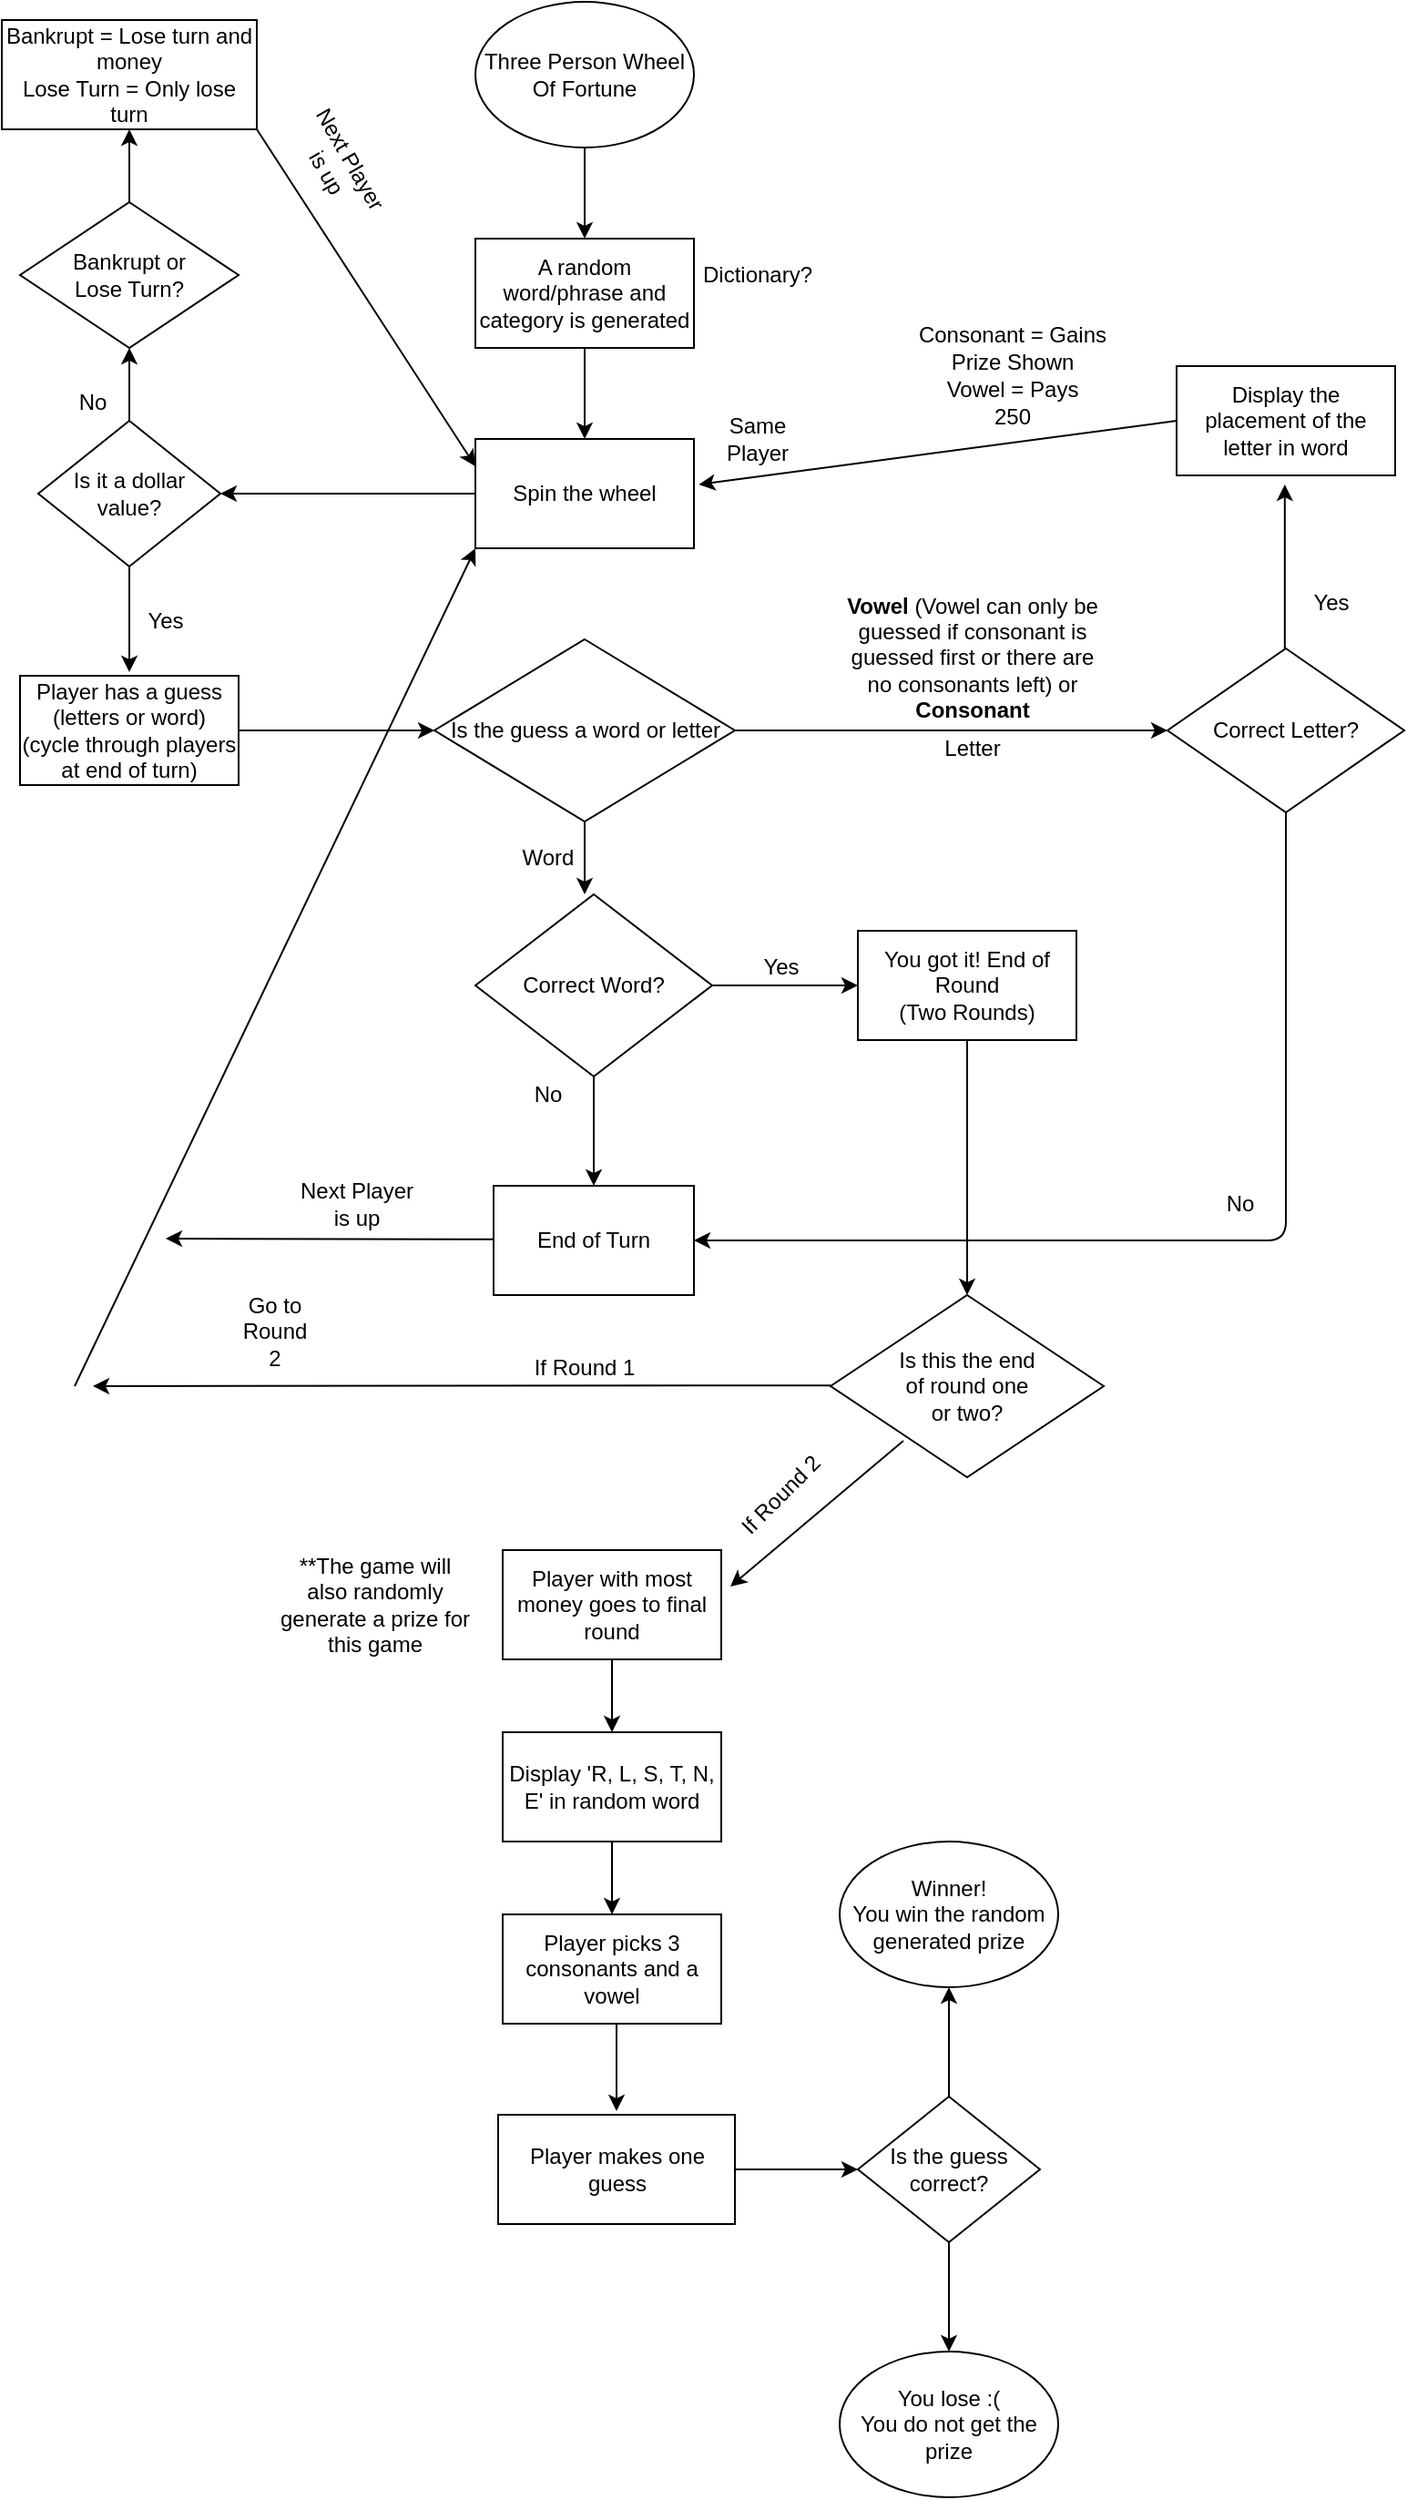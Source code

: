 <mxfile version="15.1.4" type="github"><diagram id="f3pvUXCXmuptBDB6_YlL" name="Page-1"><mxGraphModel dx="1502" dy="634" grid="1" gridSize="10" guides="1" tooltips="1" connect="1" arrows="1" fold="1" page="1" pageScale="1" pageWidth="850" pageHeight="1100" math="0" shadow="0"><root><mxCell id="0"/><mxCell id="1" parent="0"/><mxCell id="0-AUcNQ3lzbobndekVJS-1" value="Three Person Wheel Of Fortune" style="ellipse;whiteSpace=wrap;html=1;" vertex="1" parent="1"><mxGeometry x="330" y="30" width="120" height="80" as="geometry"/></mxCell><mxCell id="0-AUcNQ3lzbobndekVJS-2" value="A random word/phrase and category is generated" style="rounded=0;whiteSpace=wrap;html=1;" vertex="1" parent="1"><mxGeometry x="330" y="160" width="120" height="60" as="geometry"/></mxCell><mxCell id="0-AUcNQ3lzbobndekVJS-3" value="" style="endArrow=classic;html=1;exitX=0.5;exitY=1;exitDx=0;exitDy=0;" edge="1" parent="1" source="0-AUcNQ3lzbobndekVJS-1"><mxGeometry width="50" height="50" relative="1" as="geometry"><mxPoint x="350" y="340" as="sourcePoint"/><mxPoint x="390" y="160" as="targetPoint"/></mxGeometry></mxCell><mxCell id="0-AUcNQ3lzbobndekVJS-4" value="Player has a guess (letters or word)&lt;br&gt;(cycle through players at end of turn)" style="rounded=0;whiteSpace=wrap;html=1;" vertex="1" parent="1"><mxGeometry x="80" y="400" width="120" height="60" as="geometry"/></mxCell><mxCell id="0-AUcNQ3lzbobndekVJS-7" value="Is the guess a word or letter" style="rhombus;whiteSpace=wrap;html=1;" vertex="1" parent="1"><mxGeometry x="307.5" y="380" width="165" height="100" as="geometry"/></mxCell><mxCell id="0-AUcNQ3lzbobndekVJS-12" value="" style="endArrow=classic;html=1;exitX=0.5;exitY=1;exitDx=0;exitDy=0;" edge="1" parent="1" source="0-AUcNQ3lzbobndekVJS-7"><mxGeometry width="50" height="50" relative="1" as="geometry"><mxPoint x="390" y="550" as="sourcePoint"/><mxPoint x="390" y="520" as="targetPoint"/></mxGeometry></mxCell><mxCell id="0-AUcNQ3lzbobndekVJS-16" value="Correct Word?" style="rhombus;whiteSpace=wrap;html=1;" vertex="1" parent="1"><mxGeometry x="330" y="520" width="130" height="100" as="geometry"/></mxCell><mxCell id="0-AUcNQ3lzbobndekVJS-17" value="Yes" style="text;html=1;strokeColor=none;fillColor=none;align=center;verticalAlign=middle;whiteSpace=wrap;rounded=0;" vertex="1" parent="1"><mxGeometry x="472.5" y="550" width="50" height="20" as="geometry"/></mxCell><mxCell id="0-AUcNQ3lzbobndekVJS-19" value="" style="endArrow=classic;html=1;exitX=0.5;exitY=1;exitDx=0;exitDy=0;entryX=0.5;entryY=0;entryDx=0;entryDy=0;entryPerimeter=0;" edge="1" parent="1" source="0-AUcNQ3lzbobndekVJS-16" target="0-AUcNQ3lzbobndekVJS-87"><mxGeometry width="50" height="50" relative="1" as="geometry"><mxPoint x="395" y="690" as="sourcePoint"/><mxPoint x="395" y="660" as="targetPoint"/></mxGeometry></mxCell><mxCell id="0-AUcNQ3lzbobndekVJS-21" value="" style="endArrow=classic;html=1;entryX=0;entryY=0.5;entryDx=0;entryDy=0;" edge="1" parent="1" target="0-AUcNQ3lzbobndekVJS-36"><mxGeometry width="50" height="50" relative="1" as="geometry"><mxPoint x="472.5" y="430" as="sourcePoint"/><mxPoint x="710" y="430" as="targetPoint"/></mxGeometry></mxCell><mxCell id="0-AUcNQ3lzbobndekVJS-22" value="Word" style="text;html=1;strokeColor=none;fillColor=none;align=center;verticalAlign=middle;whiteSpace=wrap;rounded=0;" vertex="1" parent="1"><mxGeometry x="350" y="490" width="40" height="20" as="geometry"/></mxCell><mxCell id="0-AUcNQ3lzbobndekVJS-23" value="" style="endArrow=classic;html=1;entryX=0;entryY=0.5;entryDx=0;entryDy=0;" edge="1" parent="1"><mxGeometry width="50" height="50" relative="1" as="geometry"><mxPoint x="460" y="570" as="sourcePoint"/><mxPoint x="540.0" y="570" as="targetPoint"/></mxGeometry></mxCell><mxCell id="0-AUcNQ3lzbobndekVJS-24" value="No" style="text;html=1;strokeColor=none;fillColor=none;align=center;verticalAlign=middle;whiteSpace=wrap;rounded=0;" vertex="1" parent="1"><mxGeometry x="350" y="620" width="40" height="20" as="geometry"/></mxCell><mxCell id="0-AUcNQ3lzbobndekVJS-26" value="" style="endArrow=classic;html=1;" edge="1" parent="1"><mxGeometry width="50" height="50" relative="1" as="geometry"><mxPoint x="340" y="709.41" as="sourcePoint"/><mxPoint x="160" y="709" as="targetPoint"/></mxGeometry></mxCell><mxCell id="0-AUcNQ3lzbobndekVJS-32" value="Letter" style="text;html=1;strokeColor=none;fillColor=none;align=center;verticalAlign=middle;whiteSpace=wrap;rounded=0;" vertex="1" parent="1"><mxGeometry x="582.5" y="430" width="40" height="20" as="geometry"/></mxCell><mxCell id="0-AUcNQ3lzbobndekVJS-36" value="Correct Letter?" style="rhombus;whiteSpace=wrap;html=1;" vertex="1" parent="1"><mxGeometry x="710" y="385" width="130" height="90" as="geometry"/></mxCell><mxCell id="0-AUcNQ3lzbobndekVJS-39" value="Yes" style="text;html=1;strokeColor=none;fillColor=none;align=center;verticalAlign=middle;whiteSpace=wrap;rounded=0;" vertex="1" parent="1"><mxGeometry x="780" y="350" width="40" height="20" as="geometry"/></mxCell><mxCell id="0-AUcNQ3lzbobndekVJS-40" value="" style="endArrow=classic;html=1;entryX=1;entryY=0.5;entryDx=0;entryDy=0;exitX=0.5;exitY=1;exitDx=0;exitDy=0;" edge="1" parent="1" source="0-AUcNQ3lzbobndekVJS-36"><mxGeometry width="50" height="50" relative="1" as="geometry"><mxPoint x="480" y="660" as="sourcePoint"/><mxPoint x="450" y="710" as="targetPoint"/><Array as="points"><mxPoint x="775" y="710"/></Array></mxGeometry></mxCell><mxCell id="0-AUcNQ3lzbobndekVJS-41" value="No" style="text;html=1;strokeColor=none;fillColor=none;align=center;verticalAlign=middle;whiteSpace=wrap;rounded=0;" vertex="1" parent="1"><mxGeometry x="730" y="680" width="40" height="20" as="geometry"/></mxCell><mxCell id="0-AUcNQ3lzbobndekVJS-44" value="" style="endArrow=classic;html=1;" edge="1" parent="1"><mxGeometry width="50" height="50" relative="1" as="geometry"><mxPoint x="774.41" y="385" as="sourcePoint"/><mxPoint x="774.41" y="295" as="targetPoint"/></mxGeometry></mxCell><mxCell id="0-AUcNQ3lzbobndekVJS-45" value="Display the placement of the letter in word" style="rounded=0;whiteSpace=wrap;html=1;" vertex="1" parent="1"><mxGeometry x="715" y="230" width="120" height="60" as="geometry"/></mxCell><mxCell id="0-AUcNQ3lzbobndekVJS-46" value="" style="endArrow=classic;html=1;entryX=1.022;entryY=0.417;entryDx=0;entryDy=0;exitX=0;exitY=0.5;exitDx=0;exitDy=0;entryPerimeter=0;" edge="1" parent="1" source="0-AUcNQ3lzbobndekVJS-45" target="0-AUcNQ3lzbobndekVJS-70"><mxGeometry width="50" height="50" relative="1" as="geometry"><mxPoint x="470" y="450" as="sourcePoint"/><mxPoint x="520" y="400" as="targetPoint"/></mxGeometry></mxCell><mxCell id="0-AUcNQ3lzbobndekVJS-49" value="Vowel = Pays 250" style="text;html=1;strokeColor=none;fillColor=none;align=center;verticalAlign=middle;whiteSpace=wrap;rounded=0;" vertex="1" parent="1"><mxGeometry x="585" y="240" width="80" height="20" as="geometry"/></mxCell><mxCell id="0-AUcNQ3lzbobndekVJS-50" value="Consonant = Gains Prize Shown" style="text;html=1;strokeColor=none;fillColor=none;align=center;verticalAlign=middle;whiteSpace=wrap;rounded=0;" vertex="1" parent="1"><mxGeometry x="560" y="210" width="130" height="20" as="geometry"/></mxCell><mxCell id="0-AUcNQ3lzbobndekVJS-51" value="Dictionary?" style="text;html=1;strokeColor=none;fillColor=none;align=center;verticalAlign=middle;whiteSpace=wrap;rounded=0;" vertex="1" parent="1"><mxGeometry x="465" y="170" width="40" height="20" as="geometry"/></mxCell><mxCell id="0-AUcNQ3lzbobndekVJS-52" value="&lt;b&gt;Vowel &lt;/b&gt;(Vowel can only be guessed if consonant is guessed first or there are no consonants left) or &lt;b&gt;Consonant&lt;/b&gt;" style="text;html=1;strokeColor=none;fillColor=none;align=center;verticalAlign=middle;whiteSpace=wrap;rounded=0;" vertex="1" parent="1"><mxGeometry x="532.5" y="380" width="140" height="20" as="geometry"/></mxCell><mxCell id="0-AUcNQ3lzbobndekVJS-53" value="&lt;span&gt;You got it! End of Round&lt;/span&gt;&lt;br&gt;&lt;span&gt;(Two Rounds)&lt;/span&gt;" style="rounded=0;whiteSpace=wrap;html=1;" vertex="1" parent="1"><mxGeometry x="540" y="540" width="120" height="60" as="geometry"/></mxCell><mxCell id="0-AUcNQ3lzbobndekVJS-54" value="Is this the end&lt;br&gt;of round one &lt;br&gt;or two?" style="rhombus;whiteSpace=wrap;html=1;" vertex="1" parent="1"><mxGeometry x="525" y="740" width="150" height="100" as="geometry"/></mxCell><mxCell id="0-AUcNQ3lzbobndekVJS-55" value="" style="endArrow=classic;html=1;entryX=0.5;entryY=0;entryDx=0;entryDy=0;exitX=0.5;exitY=1;exitDx=0;exitDy=0;" edge="1" parent="1" source="0-AUcNQ3lzbobndekVJS-53" target="0-AUcNQ3lzbobndekVJS-54"><mxGeometry width="50" height="50" relative="1" as="geometry"><mxPoint x="580" y="670" as="sourcePoint"/><mxPoint x="630" y="620" as="targetPoint"/></mxGeometry></mxCell><mxCell id="0-AUcNQ3lzbobndekVJS-56" value="" style="endArrow=classic;html=1;" edge="1" parent="1"><mxGeometry width="50" height="50" relative="1" as="geometry"><mxPoint x="525" y="789.58" as="sourcePoint"/><mxPoint x="120" y="790" as="targetPoint"/></mxGeometry></mxCell><mxCell id="0-AUcNQ3lzbobndekVJS-57" value="If Round 1" style="text;html=1;strokeColor=none;fillColor=none;align=center;verticalAlign=middle;whiteSpace=wrap;rounded=0;" vertex="1" parent="1"><mxGeometry x="345" y="770" width="90" height="20" as="geometry"/></mxCell><mxCell id="0-AUcNQ3lzbobndekVJS-60" value="Go to Round 2" style="text;html=1;strokeColor=none;fillColor=none;align=center;verticalAlign=middle;whiteSpace=wrap;rounded=0;" vertex="1" parent="1"><mxGeometry x="200" y="750" width="40" height="20" as="geometry"/></mxCell><mxCell id="0-AUcNQ3lzbobndekVJS-61" value="" style="endArrow=classic;html=1;" edge="1" parent="1"><mxGeometry width="50" height="50" relative="1" as="geometry"><mxPoint x="565" y="820" as="sourcePoint"/><mxPoint x="470" y="900" as="targetPoint"/></mxGeometry></mxCell><mxCell id="0-AUcNQ3lzbobndekVJS-62" value="If Round 2" style="text;html=1;strokeColor=none;fillColor=none;align=center;verticalAlign=middle;whiteSpace=wrap;rounded=0;rotation=-45;" vertex="1" parent="1"><mxGeometry x="462.5" y="840" width="70" height="20" as="geometry"/></mxCell><mxCell id="0-AUcNQ3lzbobndekVJS-63" value="Player with most money goes to final round" style="rounded=0;whiteSpace=wrap;html=1;" vertex="1" parent="1"><mxGeometry x="345" y="880" width="120" height="60" as="geometry"/></mxCell><mxCell id="0-AUcNQ3lzbobndekVJS-64" value="" style="endArrow=classic;html=1;exitX=0.5;exitY=1;exitDx=0;exitDy=0;" edge="1" parent="1" source="0-AUcNQ3lzbobndekVJS-63" target="0-AUcNQ3lzbobndekVJS-65"><mxGeometry width="50" height="50" relative="1" as="geometry"><mxPoint x="380" y="1050" as="sourcePoint"/><mxPoint x="405" y="1010" as="targetPoint"/></mxGeometry></mxCell><mxCell id="0-AUcNQ3lzbobndekVJS-65" value="Display 'R, L, S, T, N, E' in random word" style="rounded=0;whiteSpace=wrap;html=1;" vertex="1" parent="1"><mxGeometry x="345" y="980" width="120" height="60" as="geometry"/></mxCell><mxCell id="0-AUcNQ3lzbobndekVJS-67" value="" style="endArrow=classic;html=1;entryX=0.5;entryY=0;entryDx=0;entryDy=0;exitX=0.5;exitY=1;exitDx=0;exitDy=0;" edge="1" parent="1" source="0-AUcNQ3lzbobndekVJS-65"><mxGeometry width="50" height="50" relative="1" as="geometry"><mxPoint x="340" y="950" as="sourcePoint"/><mxPoint x="405" y="1080" as="targetPoint"/></mxGeometry></mxCell><mxCell id="0-AUcNQ3lzbobndekVJS-68" value="Player makes one guess" style="rounded=0;whiteSpace=wrap;html=1;" vertex="1" parent="1"><mxGeometry x="342.5" y="1190" width="130" height="60" as="geometry"/></mxCell><mxCell id="0-AUcNQ3lzbobndekVJS-70" value="Spin the wheel" style="rounded=0;whiteSpace=wrap;html=1;" vertex="1" parent="1"><mxGeometry x="330" y="270" width="120" height="60" as="geometry"/></mxCell><mxCell id="0-AUcNQ3lzbobndekVJS-71" value="" style="endArrow=classic;html=1;entryX=0.5;entryY=0;entryDx=0;entryDy=0;exitX=0.5;exitY=1;exitDx=0;exitDy=0;" edge="1" parent="1" source="0-AUcNQ3lzbobndekVJS-2" target="0-AUcNQ3lzbobndekVJS-70"><mxGeometry width="50" height="50" relative="1" as="geometry"><mxPoint x="350" y="420" as="sourcePoint"/><mxPoint x="400" y="370" as="targetPoint"/></mxGeometry></mxCell><mxCell id="0-AUcNQ3lzbobndekVJS-72" value="Is it a dollar value?" style="rhombus;whiteSpace=wrap;html=1;" vertex="1" parent="1"><mxGeometry x="90" y="260" width="100" height="80" as="geometry"/></mxCell><mxCell id="0-AUcNQ3lzbobndekVJS-73" value="" style="endArrow=classic;html=1;entryX=1;entryY=0.5;entryDx=0;entryDy=0;exitX=0;exitY=0.5;exitDx=0;exitDy=0;" edge="1" parent="1" source="0-AUcNQ3lzbobndekVJS-70" target="0-AUcNQ3lzbobndekVJS-72"><mxGeometry width="50" height="50" relative="1" as="geometry"><mxPoint x="350" y="410" as="sourcePoint"/><mxPoint x="400" y="360" as="targetPoint"/></mxGeometry></mxCell><mxCell id="0-AUcNQ3lzbobndekVJS-74" value="" style="endArrow=classic;html=1;exitX=0.5;exitY=1;exitDx=0;exitDy=0;" edge="1" parent="1" source="0-AUcNQ3lzbobndekVJS-72"><mxGeometry width="50" height="50" relative="1" as="geometry"><mxPoint x="350" y="410" as="sourcePoint"/><mxPoint x="140" y="398" as="targetPoint"/></mxGeometry></mxCell><mxCell id="0-AUcNQ3lzbobndekVJS-75" value="Yes" style="text;html=1;strokeColor=none;fillColor=none;align=center;verticalAlign=middle;whiteSpace=wrap;rounded=0;" vertex="1" parent="1"><mxGeometry x="140" y="360" width="40" height="20" as="geometry"/></mxCell><mxCell id="0-AUcNQ3lzbobndekVJS-77" value="" style="endArrow=classic;html=1;entryX=0;entryY=0.5;entryDx=0;entryDy=0;exitX=1;exitY=0.5;exitDx=0;exitDy=0;" edge="1" parent="1" source="0-AUcNQ3lzbobndekVJS-4" target="0-AUcNQ3lzbobndekVJS-7"><mxGeometry width="50" height="50" relative="1" as="geometry"><mxPoint x="350" y="410" as="sourcePoint"/><mxPoint x="400" y="360" as="targetPoint"/></mxGeometry></mxCell><mxCell id="0-AUcNQ3lzbobndekVJS-78" value="No" style="text;html=1;strokeColor=none;fillColor=none;align=center;verticalAlign=middle;whiteSpace=wrap;rounded=0;" vertex="1" parent="1"><mxGeometry x="100" y="240" width="40" height="20" as="geometry"/></mxCell><mxCell id="0-AUcNQ3lzbobndekVJS-79" value="Bankrupt or&lt;br&gt;Lose Turn?" style="rhombus;whiteSpace=wrap;html=1;" vertex="1" parent="1"><mxGeometry x="80" y="140" width="120" height="80" as="geometry"/></mxCell><mxCell id="0-AUcNQ3lzbobndekVJS-81" value="" style="endArrow=classic;html=1;entryX=0.5;entryY=1;entryDx=0;entryDy=0;" edge="1" parent="1" target="0-AUcNQ3lzbobndekVJS-79"><mxGeometry width="50" height="50" relative="1" as="geometry"><mxPoint x="140" y="260" as="sourcePoint"/><mxPoint x="190" y="210" as="targetPoint"/></mxGeometry></mxCell><mxCell id="0-AUcNQ3lzbobndekVJS-82" value="Bankrupt = Lose turn and money&lt;br&gt;Lose Turn = Only lose turn" style="rounded=0;whiteSpace=wrap;html=1;" vertex="1" parent="1"><mxGeometry x="70" y="40" width="140" height="60" as="geometry"/></mxCell><mxCell id="0-AUcNQ3lzbobndekVJS-83" value="" style="endArrow=classic;html=1;entryX=0.5;entryY=1;entryDx=0;entryDy=0;exitX=0.5;exitY=0;exitDx=0;exitDy=0;" edge="1" parent="1" source="0-AUcNQ3lzbobndekVJS-79" target="0-AUcNQ3lzbobndekVJS-82"><mxGeometry width="50" height="50" relative="1" as="geometry"><mxPoint x="350" y="200" as="sourcePoint"/><mxPoint x="400" y="150" as="targetPoint"/></mxGeometry></mxCell><mxCell id="0-AUcNQ3lzbobndekVJS-84" value="" style="endArrow=classic;html=1;entryX=0;entryY=0.25;entryDx=0;entryDy=0;exitX=1;exitY=1;exitDx=0;exitDy=0;" edge="1" parent="1" source="0-AUcNQ3lzbobndekVJS-82" target="0-AUcNQ3lzbobndekVJS-70"><mxGeometry width="50" height="50" relative="1" as="geometry"><mxPoint x="350" y="200" as="sourcePoint"/><mxPoint x="400" y="150" as="targetPoint"/></mxGeometry></mxCell><mxCell id="0-AUcNQ3lzbobndekVJS-85" value="" style="endArrow=classic;html=1;entryX=0;entryY=1;entryDx=0;entryDy=0;" edge="1" parent="1" target="0-AUcNQ3lzbobndekVJS-70"><mxGeometry width="50" height="50" relative="1" as="geometry"><mxPoint x="110" y="790" as="sourcePoint"/><mxPoint x="410" y="550" as="targetPoint"/></mxGeometry></mxCell><mxCell id="0-AUcNQ3lzbobndekVJS-86" value="" style="endArrow=classic;html=1;exitX=0.5;exitY=1;exitDx=0;exitDy=0;" edge="1" parent="1"><mxGeometry width="50" height="50" relative="1" as="geometry"><mxPoint x="407.5" y="1140" as="sourcePoint"/><mxPoint x="407.5" y="1188" as="targetPoint"/></mxGeometry></mxCell><mxCell id="0-AUcNQ3lzbobndekVJS-87" value="End of Turn" style="rounded=0;whiteSpace=wrap;html=1;" vertex="1" parent="1"><mxGeometry x="340" y="680" width="110" height="60" as="geometry"/></mxCell><mxCell id="0-AUcNQ3lzbobndekVJS-88" value="Player picks 3 consonants and a vowel" style="rounded=0;whiteSpace=wrap;html=1;" vertex="1" parent="1"><mxGeometry x="345" y="1080" width="120" height="60" as="geometry"/></mxCell><mxCell id="0-AUcNQ3lzbobndekVJS-89" value="" style="endArrow=classic;html=1;" edge="1" parent="1"><mxGeometry width="50" height="50" relative="1" as="geometry"><mxPoint x="472.5" y="1220" as="sourcePoint"/><mxPoint x="540" y="1220" as="targetPoint"/></mxGeometry></mxCell><mxCell id="0-AUcNQ3lzbobndekVJS-90" value="Is the guess correct?" style="rhombus;whiteSpace=wrap;html=1;" vertex="1" parent="1"><mxGeometry x="540" y="1180" width="100" height="80" as="geometry"/></mxCell><mxCell id="0-AUcNQ3lzbobndekVJS-91" value="" style="endArrow=classic;html=1;exitX=0.5;exitY=0;exitDx=0;exitDy=0;" edge="1" parent="1" source="0-AUcNQ3lzbobndekVJS-90" target="0-AUcNQ3lzbobndekVJS-94"><mxGeometry width="50" height="50" relative="1" as="geometry"><mxPoint x="575" y="1170" as="sourcePoint"/><mxPoint x="590" y="1110" as="targetPoint"/></mxGeometry></mxCell><mxCell id="0-AUcNQ3lzbobndekVJS-93" value="**The game will also randomly generate a prize for this game" style="text;html=1;strokeColor=none;fillColor=none;align=center;verticalAlign=middle;whiteSpace=wrap;rounded=0;" vertex="1" parent="1"><mxGeometry x="220" y="900" width="110" height="20" as="geometry"/></mxCell><mxCell id="0-AUcNQ3lzbobndekVJS-94" value="Winner! &lt;br&gt;You win the random generated prize" style="ellipse;whiteSpace=wrap;html=1;" vertex="1" parent="1"><mxGeometry x="530.0" y="1040" width="120" height="80" as="geometry"/></mxCell><mxCell id="0-AUcNQ3lzbobndekVJS-95" value="You lose :( &lt;br&gt;You do not get the prize" style="ellipse;whiteSpace=wrap;html=1;" vertex="1" parent="1"><mxGeometry x="530" y="1320" width="120" height="80" as="geometry"/></mxCell><mxCell id="0-AUcNQ3lzbobndekVJS-96" value="" style="endArrow=classic;html=1;entryX=0.5;entryY=0;entryDx=0;entryDy=0;exitX=0.5;exitY=1;exitDx=0;exitDy=0;" edge="1" parent="1" source="0-AUcNQ3lzbobndekVJS-90" target="0-AUcNQ3lzbobndekVJS-95"><mxGeometry width="50" height="50" relative="1" as="geometry"><mxPoint x="380" y="1160" as="sourcePoint"/><mxPoint x="430" y="1110" as="targetPoint"/></mxGeometry></mxCell><mxCell id="0-AUcNQ3lzbobndekVJS-99" value="Next Player is up" style="text;html=1;strokeColor=none;fillColor=none;align=center;verticalAlign=middle;whiteSpace=wrap;rounded=0;" vertex="1" parent="1"><mxGeometry x="230" y="680" width="70" height="20" as="geometry"/></mxCell><mxCell id="0-AUcNQ3lzbobndekVJS-100" value="Next Player is up" style="text;html=1;strokeColor=none;fillColor=none;align=center;verticalAlign=middle;whiteSpace=wrap;rounded=0;rotation=60;" vertex="1" parent="1"><mxGeometry x="220" y="110" width="70" height="20" as="geometry"/></mxCell><mxCell id="0-AUcNQ3lzbobndekVJS-101" value="Same Player" style="text;html=1;strokeColor=none;fillColor=none;align=center;verticalAlign=middle;whiteSpace=wrap;rounded=0;" vertex="1" parent="1"><mxGeometry x="465" y="260" width="40" height="20" as="geometry"/></mxCell></root></mxGraphModel></diagram></mxfile>